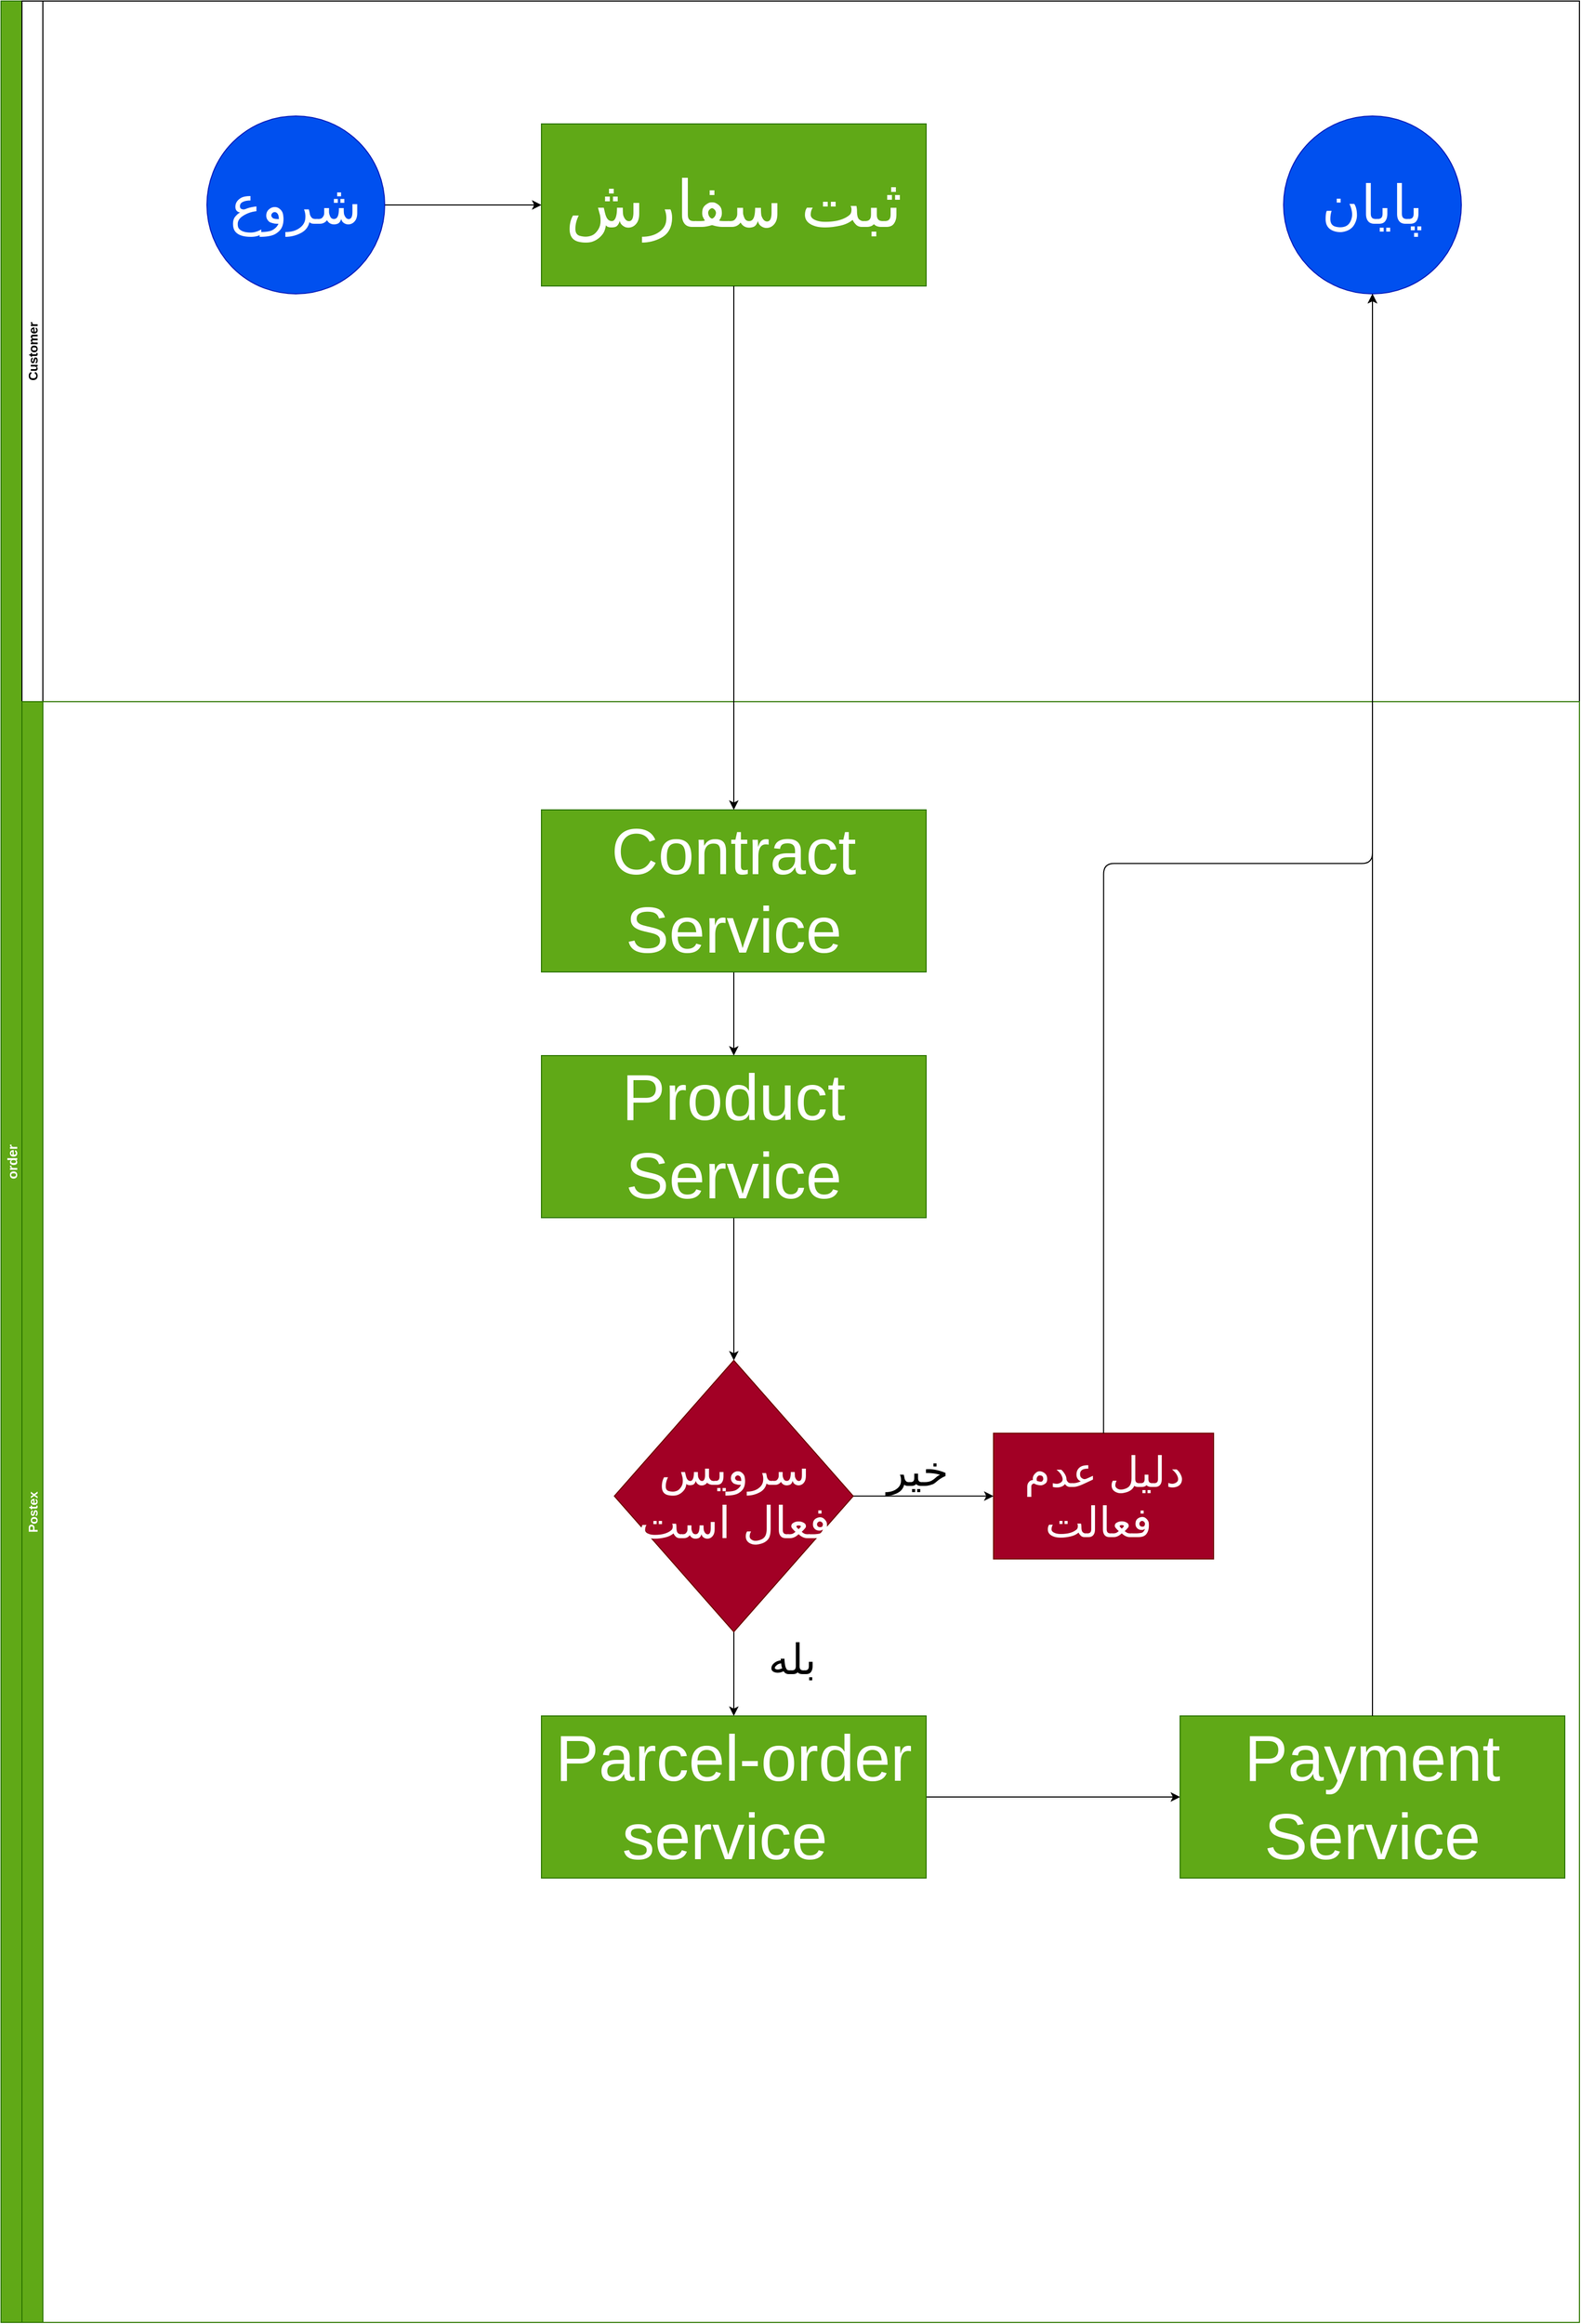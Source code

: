 <mxfile>
    <diagram id="AVuA54An0n8JCF_W_x2Y" name="Page-1">
        <mxGraphModel dx="4100" dy="2835" grid="1" gridSize="10" guides="1" tooltips="1" connect="1" arrows="1" fold="1" page="1" pageScale="1" pageWidth="1654" pageHeight="2336" math="0" shadow="0">
            <root>
                <mxCell id="0"/>
                <mxCell id="1" parent="0"/>
                <mxCell id="3" value="order" style="swimlane;childLayout=stackLayout;resizeParent=1;resizeParentMax=0;horizontal=0;startSize=20;horizontalStack=0;fillColor=#60a917;strokeColor=#2D7600;fontColor=#ffffff;fontSize=13;" vertex="1" parent="1">
                    <mxGeometry x="83" y="80" width="1510" height="2220" as="geometry"/>
                </mxCell>
                <mxCell id="4" value="Customer" style="swimlane;startSize=20;horizontal=0;" vertex="1" parent="3">
                    <mxGeometry x="20" width="1490" height="670" as="geometry"/>
                </mxCell>
                <mxCell id="47" value="" style="edgeStyle=orthogonalEdgeStyle;html=1;fontSize=51;" edge="1" parent="4" source="23" target="46">
                    <mxGeometry relative="1" as="geometry"/>
                </mxCell>
                <mxCell id="23" value="&lt;font style=&quot;font-size: 51px&quot;&gt;شروع&lt;/font&gt;" style="ellipse;whiteSpace=wrap;html=1;aspect=fixed;fontSize=13;fillColor=#0050ef;strokeColor=#001DBC;fontColor=#ffffff;" vertex="1" parent="4">
                    <mxGeometry x="177" y="110" width="170" height="170" as="geometry"/>
                </mxCell>
                <mxCell id="46" value="&lt;font style=&quot;font-size: 62px&quot;&gt;ثبت سفارش&lt;/font&gt;" style="whiteSpace=wrap;html=1;fontSize=13;fillColor=#60a917;strokeColor=#2D7600;fontColor=#ffffff;" vertex="1" parent="4">
                    <mxGeometry x="497" y="117.5" width="368" height="155" as="geometry"/>
                </mxCell>
                <mxCell id="58" value="&lt;font style=&quot;font-size: 51px&quot;&gt;پایان&lt;/font&gt;" style="ellipse;whiteSpace=wrap;html=1;aspect=fixed;fontSize=13;fillColor=#0050ef;strokeColor=#001DBC;fontColor=#ffffff;" vertex="1" parent="4">
                    <mxGeometry x="1207" y="110" width="170" height="170" as="geometry"/>
                </mxCell>
                <mxCell id="21" value="Postex" style="swimlane;startSize=20;horizontal=0;fillColor=#60a917;strokeColor=#2D7600;fontColor=#ffffff;" vertex="1" parent="3">
                    <mxGeometry x="20" y="670" width="1490" height="1550" as="geometry"/>
                </mxCell>
                <mxCell id="53" value="" style="edgeStyle=orthogonalEdgeStyle;html=1;fontSize=62;" edge="1" parent="21" source="50" target="52">
                    <mxGeometry relative="1" as="geometry"/>
                </mxCell>
                <mxCell id="50" value="&lt;font style=&quot;font-size: 62px&quot;&gt;Contract Service&lt;/font&gt;" style="whiteSpace=wrap;html=1;fontSize=13;fillColor=#60a917;strokeColor=#2D7600;fontColor=#ffffff;" vertex="1" parent="21">
                    <mxGeometry x="497" y="103.5" width="368" height="155" as="geometry"/>
                </mxCell>
                <mxCell id="55" value="" style="edgeStyle=orthogonalEdgeStyle;html=1;fontSize=62;" edge="1" parent="21" source="52" target="54">
                    <mxGeometry relative="1" as="geometry"/>
                </mxCell>
                <mxCell id="52" value="&lt;span style=&quot;font-size: 62px&quot;&gt;Product Service&lt;/span&gt;" style="whiteSpace=wrap;html=1;fontSize=13;fillColor=#60a917;strokeColor=#2D7600;fontColor=#ffffff;" vertex="1" parent="21">
                    <mxGeometry x="497" y="338.5" width="368" height="155" as="geometry"/>
                </mxCell>
                <mxCell id="57" value="" style="edgeStyle=orthogonalEdgeStyle;html=1;fontSize=42;" edge="1" parent="21" source="54" target="56">
                    <mxGeometry relative="1" as="geometry"/>
                </mxCell>
                <mxCell id="65" value="" style="edgeStyle=orthogonalEdgeStyle;html=1;fontSize=40;" edge="1" parent="21" source="54" target="64">
                    <mxGeometry relative="1" as="geometry"/>
                </mxCell>
                <mxCell id="54" value="&lt;font style=&quot;font-size: 42px&quot;&gt;سرویس فعال است&lt;/font&gt;" style="rhombus;whiteSpace=wrap;html=1;fontSize=13;fillColor=#a20025;strokeColor=#6F0000;fontColor=#ffffff;" vertex="1" parent="21">
                    <mxGeometry x="566.75" y="630" width="228.5" height="259.5" as="geometry"/>
                </mxCell>
                <mxCell id="56" value="&lt;font style=&quot;font-size: 40px&quot;&gt;دلیل عدم فعالت&amp;nbsp;&lt;/font&gt;" style="whiteSpace=wrap;html=1;fontSize=13;fillColor=#a20025;strokeColor=#6F0000;fontColor=#ffffff;" vertex="1" parent="21">
                    <mxGeometry x="929.5" y="699.62" width="210.5" height="120.25" as="geometry"/>
                </mxCell>
                <mxCell id="61" value="خیر" style="text;html=1;strokeColor=none;fillColor=none;align=center;verticalAlign=middle;whiteSpace=wrap;rounded=0;fontSize=40;" vertex="1" parent="21">
                    <mxGeometry x="827" y="720" width="60" height="30" as="geometry"/>
                </mxCell>
                <mxCell id="62" value="بله" style="text;html=1;strokeColor=none;fillColor=none;align=center;verticalAlign=middle;whiteSpace=wrap;rounded=0;fontSize=40;" vertex="1" parent="21">
                    <mxGeometry x="707" y="900.0" width="60" height="30" as="geometry"/>
                </mxCell>
                <mxCell id="69" value="" style="edgeStyle=orthogonalEdgeStyle;html=1;fontSize=40;" edge="1" parent="21" source="64" target="68">
                    <mxGeometry relative="1" as="geometry"/>
                </mxCell>
                <mxCell id="64" value="&lt;span style=&quot;font-size: 62px&quot;&gt;Parcel-order service&amp;nbsp;&lt;/span&gt;" style="whiteSpace=wrap;html=1;fontSize=13;fillColor=#60a917;strokeColor=#2D7600;fontColor=#ffffff;" vertex="1" parent="21">
                    <mxGeometry x="497" y="970" width="368" height="155" as="geometry"/>
                </mxCell>
                <mxCell id="68" value="&lt;span style=&quot;font-size: 62px&quot;&gt;Payment Service&lt;/span&gt;" style="whiteSpace=wrap;html=1;fontSize=13;fillColor=#60a917;strokeColor=#2D7600;fontColor=#ffffff;" vertex="1" parent="21">
                    <mxGeometry x="1108" y="970" width="368" height="155" as="geometry"/>
                </mxCell>
                <mxCell id="51" value="" style="edgeStyle=orthogonalEdgeStyle;html=1;fontSize=62;" edge="1" parent="3" source="46" target="50">
                    <mxGeometry relative="1" as="geometry"/>
                </mxCell>
                <mxCell id="60" style="edgeStyle=orthogonalEdgeStyle;html=1;exitX=0.5;exitY=0;exitDx=0;exitDy=0;entryX=0.5;entryY=1;entryDx=0;entryDy=0;fontSize=40;" edge="1" parent="3" source="56" target="58">
                    <mxGeometry relative="1" as="geometry"/>
                </mxCell>
                <mxCell id="70" style="edgeStyle=orthogonalEdgeStyle;html=1;exitX=0.5;exitY=0;exitDx=0;exitDy=0;entryX=0.5;entryY=1;entryDx=0;entryDy=0;fontSize=40;" edge="1" parent="3" source="68" target="58">
                    <mxGeometry relative="1" as="geometry"/>
                </mxCell>
            </root>
        </mxGraphModel>
    </diagram>
</mxfile>